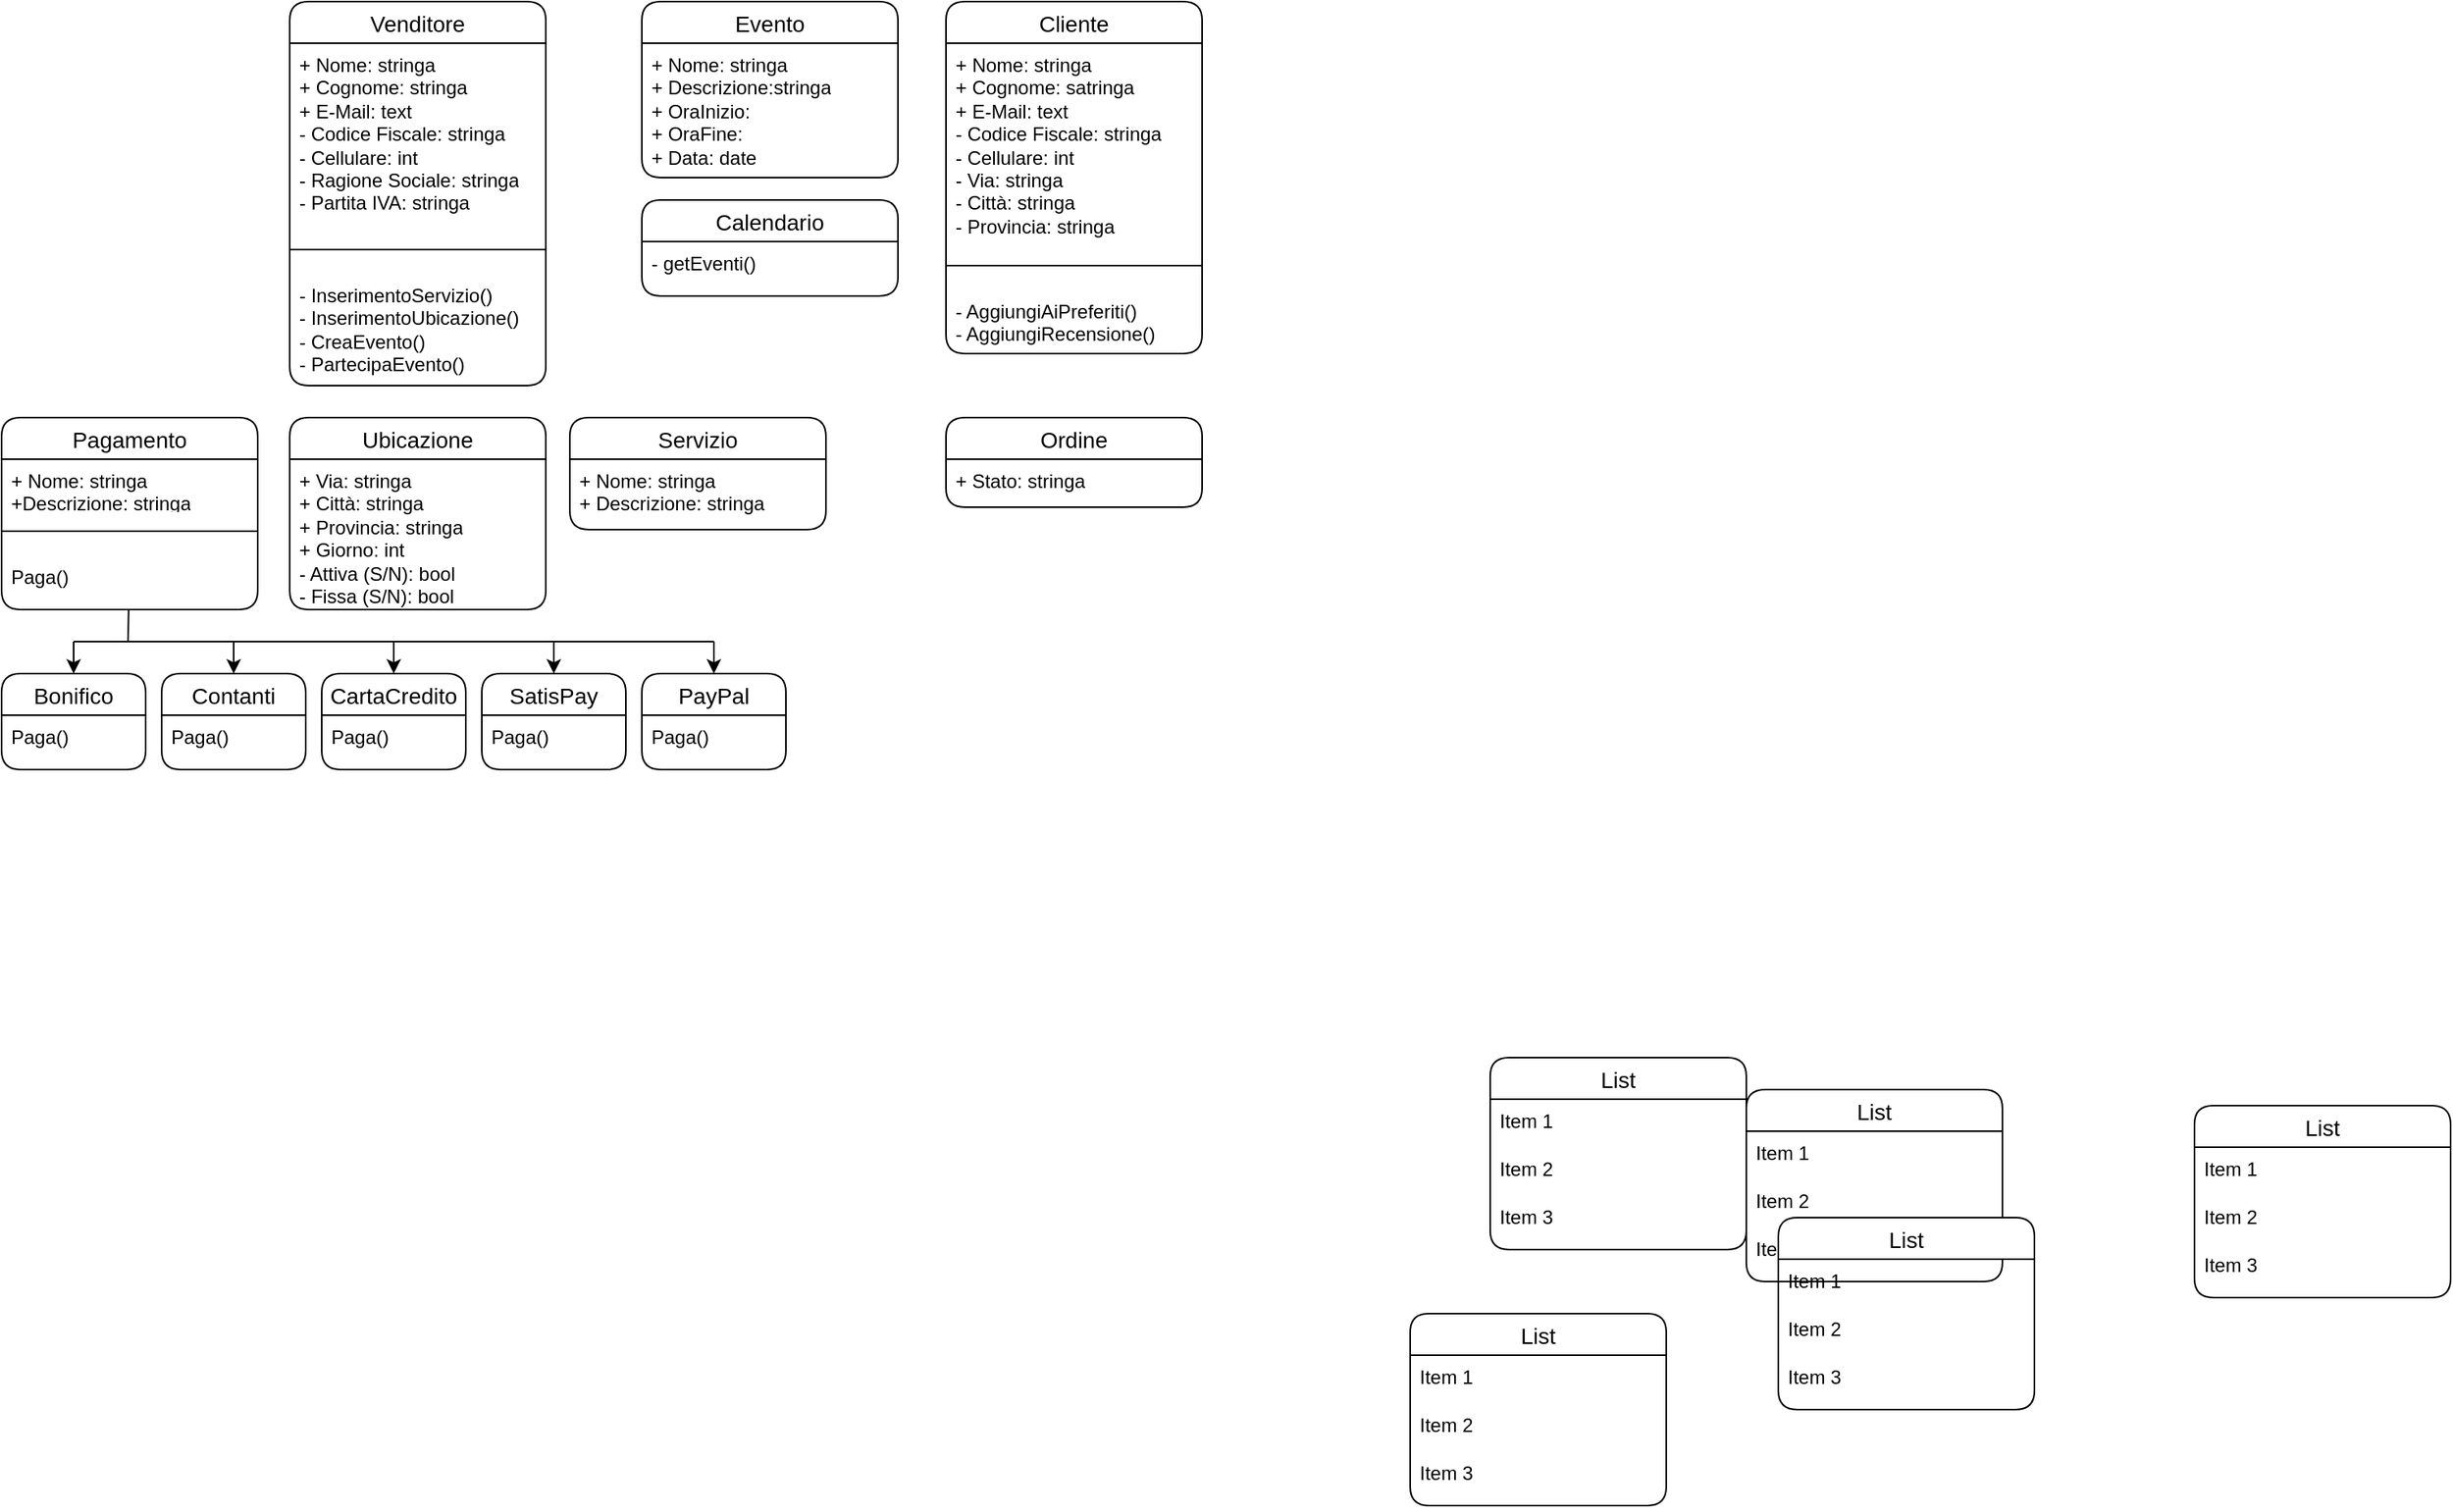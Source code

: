 <mxfile version="24.4.0" type="device">
  <diagram id="R2lEEEUBdFMjLlhIrx00" name="Page-1">
    <mxGraphModel dx="2177" dy="797" grid="1" gridSize="10" guides="1" tooltips="1" connect="1" arrows="1" fold="1" page="1" pageScale="1" pageWidth="850" pageHeight="1100" math="0" shadow="0" extFonts="Permanent Marker^https://fonts.googleapis.com/css?family=Permanent+Marker">
      <root>
        <mxCell id="0" />
        <mxCell id="1" parent="0" />
        <mxCell id="ZV97j1tld4-GT4euIs2s-189" value="List" style="swimlane;fontStyle=0;childLayout=stackLayout;horizontal=1;startSize=26;horizontalStack=0;resizeParent=1;resizeParentMax=0;resizeLast=0;collapsible=1;marginBottom=0;align=center;fontSize=14;rounded=1;" parent="1" vertex="1">
          <mxGeometry x="310" y="810" width="160" height="120" as="geometry" />
        </mxCell>
        <mxCell id="ZV97j1tld4-GT4euIs2s-190" value="Item 1" style="text;strokeColor=none;fillColor=none;spacingLeft=4;spacingRight=4;overflow=hidden;rotatable=0;points=[[0,0.5],[1,0.5]];portConstraint=eastwest;fontSize=12;whiteSpace=wrap;html=1;" parent="ZV97j1tld4-GT4euIs2s-189" vertex="1">
          <mxGeometry y="26" width="160" height="30" as="geometry" />
        </mxCell>
        <mxCell id="ZV97j1tld4-GT4euIs2s-191" value="Item 2" style="text;strokeColor=none;fillColor=none;spacingLeft=4;spacingRight=4;overflow=hidden;rotatable=0;points=[[0,0.5],[1,0.5]];portConstraint=eastwest;fontSize=12;whiteSpace=wrap;html=1;" parent="ZV97j1tld4-GT4euIs2s-189" vertex="1">
          <mxGeometry y="56" width="160" height="30" as="geometry" />
        </mxCell>
        <mxCell id="ZV97j1tld4-GT4euIs2s-192" value="Item 3" style="text;strokeColor=none;fillColor=none;spacingLeft=4;spacingRight=4;overflow=hidden;rotatable=0;points=[[0,0.5],[1,0.5]];portConstraint=eastwest;fontSize=12;whiteSpace=wrap;html=1;rounded=1;glass=0;sketch=1;curveFitting=1;jiggle=2;" parent="ZV97j1tld4-GT4euIs2s-189" vertex="1">
          <mxGeometry y="86" width="160" height="34" as="geometry" />
        </mxCell>
        <mxCell id="ZV97j1tld4-GT4euIs2s-198" value="Evento" style="swimlane;fontStyle=0;childLayout=stackLayout;horizontal=1;startSize=26;horizontalStack=0;resizeParent=1;resizeParentMax=0;resizeLast=0;collapsible=1;marginBottom=0;align=center;fontSize=14;rounded=1;" parent="1" vertex="1">
          <mxGeometry x="-380" y="130" width="160" height="110" as="geometry" />
        </mxCell>
        <mxCell id="ZV97j1tld4-GT4euIs2s-199" value="+ Nome: stringa&lt;div&gt;+ Descrizione:stringa&lt;/div&gt;&lt;div&gt;+ OraInizio:&lt;/div&gt;&lt;div&gt;+ OraFine:&lt;/div&gt;&lt;div&gt;+ Data: date&lt;/div&gt;" style="text;strokeColor=none;fillColor=none;spacingLeft=4;spacingRight=4;overflow=hidden;rotatable=0;points=[[0,0.5],[1,0.5]];portConstraint=eastwest;fontSize=12;whiteSpace=wrap;html=1;" parent="ZV97j1tld4-GT4euIs2s-198" vertex="1">
          <mxGeometry y="26" width="160" height="84" as="geometry" />
        </mxCell>
        <mxCell id="ZV97j1tld4-GT4euIs2s-202" value="List" style="swimlane;fontStyle=0;childLayout=stackLayout;horizontal=1;startSize=26;horizontalStack=0;resizeParent=1;resizeParentMax=0;resizeLast=0;collapsible=1;marginBottom=0;align=center;fontSize=14;rounded=1;" parent="1" vertex="1">
          <mxGeometry x="100" y="950" width="160" height="120" as="geometry" />
        </mxCell>
        <mxCell id="ZV97j1tld4-GT4euIs2s-203" value="Item 1" style="text;strokeColor=none;fillColor=none;spacingLeft=4;spacingRight=4;overflow=hidden;rotatable=0;points=[[0,0.5],[1,0.5]];portConstraint=eastwest;fontSize=12;whiteSpace=wrap;html=1;" parent="ZV97j1tld4-GT4euIs2s-202" vertex="1">
          <mxGeometry y="26" width="160" height="30" as="geometry" />
        </mxCell>
        <mxCell id="ZV97j1tld4-GT4euIs2s-204" value="Item 2" style="text;strokeColor=none;fillColor=none;spacingLeft=4;spacingRight=4;overflow=hidden;rotatable=0;points=[[0,0.5],[1,0.5]];portConstraint=eastwest;fontSize=12;whiteSpace=wrap;html=1;" parent="ZV97j1tld4-GT4euIs2s-202" vertex="1">
          <mxGeometry y="56" width="160" height="30" as="geometry" />
        </mxCell>
        <mxCell id="ZV97j1tld4-GT4euIs2s-205" value="Item 3" style="text;strokeColor=none;fillColor=none;spacingLeft=4;spacingRight=4;overflow=hidden;rotatable=0;points=[[0,0.5],[1,0.5]];portConstraint=eastwest;fontSize=12;whiteSpace=wrap;html=1;rounded=1;glass=0;sketch=1;curveFitting=1;jiggle=2;" parent="ZV97j1tld4-GT4euIs2s-202" vertex="1">
          <mxGeometry y="86" width="160" height="34" as="geometry" />
        </mxCell>
        <mxCell id="ZV97j1tld4-GT4euIs2s-206" value="Cliente" style="swimlane;fontStyle=0;childLayout=stackLayout;horizontal=1;startSize=26;horizontalStack=0;resizeParent=1;resizeParentMax=0;resizeLast=0;collapsible=1;marginBottom=0;align=center;fontSize=14;rounded=1;" parent="1" vertex="1">
          <mxGeometry x="-190" y="130" width="160" height="220" as="geometry" />
        </mxCell>
        <mxCell id="ZV97j1tld4-GT4euIs2s-207" value="+ Nome: stringa&lt;div&gt;+ Cognome: satringa&lt;/div&gt;&lt;div&gt;+ E-Mail: text&lt;/div&gt;&lt;div&gt;- Codice Fiscale: stringa&lt;/div&gt;&lt;div&gt;- Cellulare: int&lt;/div&gt;&lt;div&gt;- Via: stringa&lt;/div&gt;&lt;div&gt;- Città: stringa&lt;/div&gt;&lt;div&gt;- Provincia: stringa&lt;/div&gt;" style="text;strokeColor=none;fillColor=none;spacingLeft=4;spacingRight=4;overflow=hidden;rotatable=0;points=[[0,0.5],[1,0.5]];portConstraint=eastwest;fontSize=12;whiteSpace=wrap;html=1;" parent="ZV97j1tld4-GT4euIs2s-206" vertex="1">
          <mxGeometry y="26" width="160" height="124" as="geometry" />
        </mxCell>
        <mxCell id="ZV97j1tld4-GT4euIs2s-208" value="&amp;nbsp;" style="text;strokeColor=none;fillColor=none;spacingLeft=4;spacingRight=4;overflow=hidden;rotatable=0;points=[[0,0.5],[1,0.5]];portConstraint=eastwest;fontSize=12;whiteSpace=wrap;html=1;" parent="ZV97j1tld4-GT4euIs2s-206" vertex="1">
          <mxGeometry y="150" width="160" height="30" as="geometry" />
        </mxCell>
        <mxCell id="ZV97j1tld4-GT4euIs2s-209" value="- AggiungiAiPreferiti()&lt;div&gt;- AggiungiRecensione()&lt;br&gt;&lt;/div&gt;" style="text;strokeColor=none;fillColor=none;spacingLeft=4;spacingRight=4;overflow=hidden;rotatable=0;points=[[0,0.5],[1,0.5]];portConstraint=eastwest;fontSize=12;whiteSpace=wrap;html=1;rounded=1;glass=0;sketch=1;curveFitting=1;jiggle=2;" parent="ZV97j1tld4-GT4euIs2s-206" vertex="1">
          <mxGeometry y="180" width="160" height="40" as="geometry" />
        </mxCell>
        <mxCell id="2pnQEgeZLrab80hULNss-3" value="" style="endArrow=none;html=1;rounded=0;entryX=1;entryY=0.5;entryDx=0;entryDy=0;exitX=0;exitY=0.5;exitDx=0;exitDy=0;" edge="1" parent="ZV97j1tld4-GT4euIs2s-206" source="ZV97j1tld4-GT4euIs2s-208" target="ZV97j1tld4-GT4euIs2s-208">
          <mxGeometry width="50" height="50" relative="1" as="geometry">
            <mxPoint x="-315" y="160" as="sourcePoint" />
            <mxPoint x="-265" y="110" as="targetPoint" />
          </mxGeometry>
        </mxCell>
        <mxCell id="ZV97j1tld4-GT4euIs2s-210" value="Ordine" style="swimlane;fontStyle=0;childLayout=stackLayout;horizontal=1;startSize=26;horizontalStack=0;resizeParent=1;resizeParentMax=0;resizeLast=0;collapsible=1;marginBottom=0;align=center;fontSize=14;rounded=1;" parent="1" vertex="1">
          <mxGeometry x="-190" y="390" width="160" height="56" as="geometry" />
        </mxCell>
        <mxCell id="ZV97j1tld4-GT4euIs2s-211" value="+ Stato: stringa" style="text;strokeColor=none;fillColor=none;spacingLeft=4;spacingRight=4;overflow=hidden;rotatable=0;points=[[0,0.5],[1,0.5]];portConstraint=eastwest;fontSize=12;whiteSpace=wrap;html=1;" parent="ZV97j1tld4-GT4euIs2s-210" vertex="1">
          <mxGeometry y="26" width="160" height="30" as="geometry" />
        </mxCell>
        <mxCell id="ZV97j1tld4-GT4euIs2s-214" value="List" style="swimlane;fontStyle=0;childLayout=stackLayout;horizontal=1;startSize=26;horizontalStack=0;resizeParent=1;resizeParentMax=0;resizeLast=0;collapsible=1;marginBottom=0;align=center;fontSize=14;rounded=1;" parent="1" vertex="1">
          <mxGeometry x="150" y="790" width="160" height="120" as="geometry" />
        </mxCell>
        <mxCell id="ZV97j1tld4-GT4euIs2s-215" value="Item 1" style="text;strokeColor=none;fillColor=none;spacingLeft=4;spacingRight=4;overflow=hidden;rotatable=0;points=[[0,0.5],[1,0.5]];portConstraint=eastwest;fontSize=12;whiteSpace=wrap;html=1;" parent="ZV97j1tld4-GT4euIs2s-214" vertex="1">
          <mxGeometry y="26" width="160" height="30" as="geometry" />
        </mxCell>
        <mxCell id="ZV97j1tld4-GT4euIs2s-216" value="Item 2" style="text;strokeColor=none;fillColor=none;spacingLeft=4;spacingRight=4;overflow=hidden;rotatable=0;points=[[0,0.5],[1,0.5]];portConstraint=eastwest;fontSize=12;whiteSpace=wrap;html=1;" parent="ZV97j1tld4-GT4euIs2s-214" vertex="1">
          <mxGeometry y="56" width="160" height="30" as="geometry" />
        </mxCell>
        <mxCell id="ZV97j1tld4-GT4euIs2s-217" value="Item 3" style="text;strokeColor=none;fillColor=none;spacingLeft=4;spacingRight=4;overflow=hidden;rotatable=0;points=[[0,0.5],[1,0.5]];portConstraint=eastwest;fontSize=12;whiteSpace=wrap;html=1;rounded=1;glass=0;sketch=1;curveFitting=1;jiggle=2;" parent="ZV97j1tld4-GT4euIs2s-214" vertex="1">
          <mxGeometry y="86" width="160" height="34" as="geometry" />
        </mxCell>
        <mxCell id="ZV97j1tld4-GT4euIs2s-218" value="List" style="swimlane;fontStyle=0;childLayout=stackLayout;horizontal=1;startSize=26;horizontalStack=0;resizeParent=1;resizeParentMax=0;resizeLast=0;collapsible=1;marginBottom=0;align=center;fontSize=14;rounded=1;" parent="1" vertex="1">
          <mxGeometry x="590" y="820" width="160" height="120" as="geometry" />
        </mxCell>
        <mxCell id="ZV97j1tld4-GT4euIs2s-219" value="Item 1" style="text;strokeColor=none;fillColor=none;spacingLeft=4;spacingRight=4;overflow=hidden;rotatable=0;points=[[0,0.5],[1,0.5]];portConstraint=eastwest;fontSize=12;whiteSpace=wrap;html=1;" parent="ZV97j1tld4-GT4euIs2s-218" vertex="1">
          <mxGeometry y="26" width="160" height="30" as="geometry" />
        </mxCell>
        <mxCell id="ZV97j1tld4-GT4euIs2s-220" value="Item 2" style="text;strokeColor=none;fillColor=none;spacingLeft=4;spacingRight=4;overflow=hidden;rotatable=0;points=[[0,0.5],[1,0.5]];portConstraint=eastwest;fontSize=12;whiteSpace=wrap;html=1;" parent="ZV97j1tld4-GT4euIs2s-218" vertex="1">
          <mxGeometry y="56" width="160" height="30" as="geometry" />
        </mxCell>
        <mxCell id="ZV97j1tld4-GT4euIs2s-221" value="Item 3" style="text;strokeColor=none;fillColor=none;spacingLeft=4;spacingRight=4;overflow=hidden;rotatable=0;points=[[0,0.5],[1,0.5]];portConstraint=eastwest;fontSize=12;whiteSpace=wrap;html=1;rounded=1;glass=0;sketch=1;curveFitting=1;jiggle=2;" parent="ZV97j1tld4-GT4euIs2s-218" vertex="1">
          <mxGeometry y="86" width="160" height="34" as="geometry" />
        </mxCell>
        <mxCell id="ZV97j1tld4-GT4euIs2s-222" value="List" style="swimlane;fontStyle=0;childLayout=stackLayout;horizontal=1;startSize=26;horizontalStack=0;resizeParent=1;resizeParentMax=0;resizeLast=0;collapsible=1;marginBottom=0;align=center;fontSize=14;rounded=1;" parent="1" vertex="1">
          <mxGeometry x="330" y="890" width="160" height="120" as="geometry" />
        </mxCell>
        <mxCell id="ZV97j1tld4-GT4euIs2s-223" value="Item 1" style="text;strokeColor=none;fillColor=none;spacingLeft=4;spacingRight=4;overflow=hidden;rotatable=0;points=[[0,0.5],[1,0.5]];portConstraint=eastwest;fontSize=12;whiteSpace=wrap;html=1;" parent="ZV97j1tld4-GT4euIs2s-222" vertex="1">
          <mxGeometry y="26" width="160" height="30" as="geometry" />
        </mxCell>
        <mxCell id="ZV97j1tld4-GT4euIs2s-224" value="Item 2" style="text;strokeColor=none;fillColor=none;spacingLeft=4;spacingRight=4;overflow=hidden;rotatable=0;points=[[0,0.5],[1,0.5]];portConstraint=eastwest;fontSize=12;whiteSpace=wrap;html=1;" parent="ZV97j1tld4-GT4euIs2s-222" vertex="1">
          <mxGeometry y="56" width="160" height="30" as="geometry" />
        </mxCell>
        <mxCell id="ZV97j1tld4-GT4euIs2s-225" value="Item 3" style="text;strokeColor=none;fillColor=none;spacingLeft=4;spacingRight=4;overflow=hidden;rotatable=0;points=[[0,0.5],[1,0.5]];portConstraint=eastwest;fontSize=12;whiteSpace=wrap;html=1;rounded=1;glass=0;sketch=1;curveFitting=1;jiggle=2;" parent="ZV97j1tld4-GT4euIs2s-222" vertex="1">
          <mxGeometry y="86" width="160" height="34" as="geometry" />
        </mxCell>
        <mxCell id="ZV97j1tld4-GT4euIs2s-230" value="Calendario" style="swimlane;fontStyle=0;childLayout=stackLayout;horizontal=1;startSize=26;horizontalStack=0;resizeParent=1;resizeParentMax=0;resizeLast=0;collapsible=1;marginBottom=0;align=center;fontSize=14;rounded=1;" parent="1" vertex="1">
          <mxGeometry x="-380" y="254" width="160" height="60" as="geometry" />
        </mxCell>
        <mxCell id="ZV97j1tld4-GT4euIs2s-233" value="- getEventi()" style="text;strokeColor=none;fillColor=none;spacingLeft=4;spacingRight=4;overflow=hidden;rotatable=0;points=[[0,0.5],[1,0.5]];portConstraint=eastwest;fontSize=12;whiteSpace=wrap;html=1;rounded=1;glass=0;sketch=1;curveFitting=1;jiggle=2;" parent="ZV97j1tld4-GT4euIs2s-230" vertex="1">
          <mxGeometry y="26" width="160" height="34" as="geometry" />
        </mxCell>
        <mxCell id="ZV97j1tld4-GT4euIs2s-234" value="Bonifico" style="swimlane;fontStyle=0;childLayout=stackLayout;horizontal=1;startSize=26;horizontalStack=0;resizeParent=1;resizeParentMax=0;resizeLast=0;collapsible=1;marginBottom=0;align=center;fontSize=14;rounded=1;" parent="1" vertex="1">
          <mxGeometry x="-780" y="550" width="90" height="60" as="geometry">
            <mxRectangle x="-780" y="360" width="60" height="30" as="alternateBounds" />
          </mxGeometry>
        </mxCell>
        <mxCell id="ZV97j1tld4-GT4euIs2s-237" value="Paga()" style="text;strokeColor=none;fillColor=none;spacingLeft=4;spacingRight=4;overflow=hidden;rotatable=0;points=[[0,0.5],[1,0.5]];portConstraint=eastwest;fontSize=12;whiteSpace=wrap;html=1;rounded=1;glass=0;sketch=1;curveFitting=1;jiggle=2;" parent="ZV97j1tld4-GT4euIs2s-234" vertex="1">
          <mxGeometry y="26" width="90" height="34" as="geometry" />
        </mxCell>
        <mxCell id="ZV97j1tld4-GT4euIs2s-242" value="Ubicazione" style="swimlane;fontStyle=0;childLayout=stackLayout;horizontal=1;startSize=26;horizontalStack=0;resizeParent=1;resizeParentMax=0;resizeLast=0;collapsible=1;marginBottom=0;align=center;fontSize=14;rounded=1;" parent="1" vertex="1">
          <mxGeometry x="-600" y="390" width="160" height="120" as="geometry" />
        </mxCell>
        <mxCell id="ZV97j1tld4-GT4euIs2s-243" value="+ Via: stringa&lt;div&gt;+ Città: stringa&lt;/div&gt;&lt;div&gt;+ Provincia: stringa&lt;/div&gt;&lt;div&gt;+ Giorno: int&lt;/div&gt;&lt;div&gt;- Attiva (S/N): bool&lt;/div&gt;&lt;div&gt;- Fissa (S/N): bool&lt;/div&gt;&lt;div&gt;&lt;br&gt;&lt;/div&gt;" style="text;strokeColor=none;fillColor=none;spacingLeft=4;spacingRight=4;overflow=hidden;rotatable=0;points=[[0,0.5],[1,0.5]];portConstraint=eastwest;fontSize=12;whiteSpace=wrap;html=1;" parent="ZV97j1tld4-GT4euIs2s-242" vertex="1">
          <mxGeometry y="26" width="160" height="94" as="geometry" />
        </mxCell>
        <mxCell id="ZV97j1tld4-GT4euIs2s-246" value="Pagamento" style="swimlane;fontStyle=0;childLayout=stackLayout;horizontal=1;startSize=26;horizontalStack=0;resizeParent=1;resizeParentMax=0;resizeLast=0;collapsible=1;marginBottom=0;align=center;fontSize=14;rounded=1;" parent="1" vertex="1">
          <mxGeometry x="-780" y="390" width="160" height="120" as="geometry" />
        </mxCell>
        <mxCell id="ZV97j1tld4-GT4euIs2s-247" value="+ Nome: stringa&lt;div&gt;+Descrizione: stringa&lt;/div&gt;" style="text;strokeColor=none;fillColor=none;spacingLeft=4;spacingRight=4;overflow=hidden;rotatable=0;points=[[0,0.5],[1,0.5]];portConstraint=eastwest;fontSize=12;whiteSpace=wrap;html=1;" parent="ZV97j1tld4-GT4euIs2s-246" vertex="1">
          <mxGeometry y="26" width="160" height="30" as="geometry" />
        </mxCell>
        <mxCell id="ZV97j1tld4-GT4euIs2s-248" value="&amp;nbsp;" style="text;strokeColor=none;fillColor=none;spacingLeft=4;spacingRight=4;overflow=hidden;rotatable=0;points=[[0,0.5],[1,0.5]];portConstraint=eastwest;fontSize=12;whiteSpace=wrap;html=1;" parent="ZV97j1tld4-GT4euIs2s-246" vertex="1">
          <mxGeometry y="56" width="160" height="30" as="geometry" />
        </mxCell>
        <mxCell id="ZV97j1tld4-GT4euIs2s-249" value="Paga()" style="text;strokeColor=none;fillColor=none;spacingLeft=4;spacingRight=4;overflow=hidden;rotatable=0;points=[[0,0.5],[1,0.5]];portConstraint=eastwest;fontSize=12;whiteSpace=wrap;html=1;rounded=1;glass=0;sketch=1;curveFitting=1;jiggle=2;" parent="ZV97j1tld4-GT4euIs2s-246" vertex="1">
          <mxGeometry y="86" width="160" height="34" as="geometry" />
        </mxCell>
        <mxCell id="ZV97j1tld4-GT4euIs2s-280" value="" style="endArrow=none;html=1;rounded=0;exitX=0;exitY=0.5;exitDx=0;exitDy=0;entryX=1;entryY=0.5;entryDx=0;entryDy=0;" parent="ZV97j1tld4-GT4euIs2s-246" source="ZV97j1tld4-GT4euIs2s-248" target="ZV97j1tld4-GT4euIs2s-248" edge="1">
          <mxGeometry width="50" height="50" relative="1" as="geometry">
            <mxPoint x="70" y="130" as="sourcePoint" />
            <mxPoint x="120" y="80" as="targetPoint" />
          </mxGeometry>
        </mxCell>
        <mxCell id="ZV97j1tld4-GT4euIs2s-250" value="Servizio" style="swimlane;fontStyle=0;childLayout=stackLayout;horizontal=1;startSize=26;horizontalStack=0;resizeParent=1;resizeParentMax=0;resizeLast=0;collapsible=1;marginBottom=0;align=center;fontSize=14;rounded=1;" parent="1" vertex="1">
          <mxGeometry x="-425" y="390" width="160" height="70" as="geometry" />
        </mxCell>
        <mxCell id="ZV97j1tld4-GT4euIs2s-251" value="+ Nome: stringa&lt;div&gt;+ Descrizione: stringa&lt;/div&gt;" style="text;strokeColor=none;fillColor=none;spacingLeft=4;spacingRight=4;overflow=hidden;rotatable=0;points=[[0,0.5],[1,0.5]];portConstraint=eastwest;fontSize=12;whiteSpace=wrap;html=1;" parent="ZV97j1tld4-GT4euIs2s-250" vertex="1">
          <mxGeometry y="26" width="160" height="44" as="geometry" />
        </mxCell>
        <mxCell id="ZV97j1tld4-GT4euIs2s-254" value="Venditore" style="swimlane;fontStyle=0;childLayout=stackLayout;horizontal=1;startSize=26;horizontalStack=0;resizeParent=1;resizeParentMax=0;resizeLast=0;collapsible=1;marginBottom=0;align=center;fontSize=14;rounded=1;" parent="1" vertex="1">
          <mxGeometry x="-600" y="130" width="160" height="240" as="geometry" />
        </mxCell>
        <mxCell id="ZV97j1tld4-GT4euIs2s-255" value="+ Nome: stringa&lt;div&gt;+ Cognome: stringa&lt;/div&gt;&lt;div&gt;+ E-Mail: text&lt;/div&gt;&lt;div&gt;- Codice Fiscale: stringa&lt;/div&gt;&lt;div&gt;- Cellulare: int&lt;/div&gt;&lt;div&gt;- Ragione Sociale: stringa&lt;/div&gt;&lt;div&gt;- Partita IVA: stringa&lt;/div&gt;" style="text;strokeColor=none;fillColor=none;spacingLeft=4;spacingRight=4;overflow=hidden;rotatable=0;points=[[0,0.5],[1,0.5]];portConstraint=eastwest;fontSize=12;whiteSpace=wrap;html=1;" parent="ZV97j1tld4-GT4euIs2s-254" vertex="1">
          <mxGeometry y="26" width="160" height="114" as="geometry" />
        </mxCell>
        <mxCell id="ZV97j1tld4-GT4euIs2s-256" value="&amp;nbsp;" style="text;strokeColor=none;fillColor=none;spacingLeft=4;spacingRight=4;overflow=hidden;rotatable=0;points=[[0,0.5],[1,0.5]];portConstraint=eastwest;fontSize=12;whiteSpace=wrap;html=1;" parent="ZV97j1tld4-GT4euIs2s-254" vertex="1">
          <mxGeometry y="140" width="160" height="30" as="geometry" />
        </mxCell>
        <mxCell id="ZV97j1tld4-GT4euIs2s-257" value="- InserimentoServizio()&lt;div&gt;- InserimentoUbicazione()&lt;/div&gt;&lt;div&gt;- CreaEvento()&lt;/div&gt;&lt;div&gt;- PartecipaEvento()&lt;/div&gt;" style="text;strokeColor=none;fillColor=none;spacingLeft=4;spacingRight=4;overflow=hidden;rotatable=0;points=[[0,0.5],[1,0.5]];portConstraint=eastwest;fontSize=12;whiteSpace=wrap;html=1;rounded=1;glass=0;sketch=1;curveFitting=1;jiggle=2;" parent="ZV97j1tld4-GT4euIs2s-254" vertex="1">
          <mxGeometry y="170" width="160" height="70" as="geometry" />
        </mxCell>
        <mxCell id="ZV97j1tld4-GT4euIs2s-277" value="" style="endArrow=none;html=1;rounded=0;exitX=0;exitY=0.5;exitDx=0;exitDy=0;entryX=1;entryY=0.5;entryDx=0;entryDy=0;" parent="ZV97j1tld4-GT4euIs2s-254" source="ZV97j1tld4-GT4euIs2s-256" target="ZV97j1tld4-GT4euIs2s-256" edge="1">
          <mxGeometry width="50" height="50" relative="1" as="geometry">
            <mxPoint x="10" y="150" as="sourcePoint" />
            <mxPoint x="60" y="100" as="targetPoint" />
          </mxGeometry>
        </mxCell>
        <mxCell id="ZV97j1tld4-GT4euIs2s-261" value="Contanti" style="swimlane;fontStyle=0;childLayout=stackLayout;horizontal=1;startSize=26;horizontalStack=0;resizeParent=1;resizeParentMax=0;resizeLast=0;collapsible=1;marginBottom=0;align=center;fontSize=14;rounded=1;" parent="1" vertex="1">
          <mxGeometry x="-680" y="550" width="90" height="60" as="geometry">
            <mxRectangle x="-780" y="360" width="60" height="30" as="alternateBounds" />
          </mxGeometry>
        </mxCell>
        <mxCell id="ZV97j1tld4-GT4euIs2s-263" value="Paga()" style="text;strokeColor=none;fillColor=none;spacingLeft=4;spacingRight=4;overflow=hidden;rotatable=0;points=[[0,0.5],[1,0.5]];portConstraint=eastwest;fontSize=12;whiteSpace=wrap;html=1;rounded=1;glass=0;sketch=1;curveFitting=1;jiggle=2;" parent="ZV97j1tld4-GT4euIs2s-261" vertex="1">
          <mxGeometry y="26" width="90" height="34" as="geometry" />
        </mxCell>
        <mxCell id="ZV97j1tld4-GT4euIs2s-265" value="CartaCredito" style="swimlane;fontStyle=0;childLayout=stackLayout;horizontal=1;startSize=26;horizontalStack=0;resizeParent=1;resizeParentMax=0;resizeLast=0;collapsible=1;marginBottom=0;align=center;fontSize=14;rounded=1;" parent="1" vertex="1">
          <mxGeometry x="-580" y="550" width="90" height="60" as="geometry">
            <mxRectangle x="-780" y="360" width="60" height="30" as="alternateBounds" />
          </mxGeometry>
        </mxCell>
        <mxCell id="ZV97j1tld4-GT4euIs2s-267" value="Paga()" style="text;strokeColor=none;fillColor=none;spacingLeft=4;spacingRight=4;overflow=hidden;rotatable=0;points=[[0,0.5],[1,0.5]];portConstraint=eastwest;fontSize=12;whiteSpace=wrap;html=1;rounded=1;glass=0;sketch=1;curveFitting=1;jiggle=2;" parent="ZV97j1tld4-GT4euIs2s-265" vertex="1">
          <mxGeometry y="26" width="90" height="34" as="geometry" />
        </mxCell>
        <mxCell id="ZV97j1tld4-GT4euIs2s-269" value="SatisPay" style="swimlane;fontStyle=0;childLayout=stackLayout;horizontal=1;startSize=26;horizontalStack=0;resizeParent=1;resizeParentMax=0;resizeLast=0;collapsible=1;marginBottom=0;align=center;fontSize=14;rounded=1;" parent="1" vertex="1">
          <mxGeometry x="-480" y="550" width="90" height="60" as="geometry">
            <mxRectangle x="-780" y="360" width="60" height="30" as="alternateBounds" />
          </mxGeometry>
        </mxCell>
        <mxCell id="ZV97j1tld4-GT4euIs2s-271" value="Paga()" style="text;strokeColor=none;fillColor=none;spacingLeft=4;spacingRight=4;overflow=hidden;rotatable=0;points=[[0,0.5],[1,0.5]];portConstraint=eastwest;fontSize=12;whiteSpace=wrap;html=1;rounded=1;glass=0;sketch=1;curveFitting=1;jiggle=2;" parent="ZV97j1tld4-GT4euIs2s-269" vertex="1">
          <mxGeometry y="26" width="90" height="34" as="geometry" />
        </mxCell>
        <mxCell id="ZV97j1tld4-GT4euIs2s-273" value="PayPal" style="swimlane;fontStyle=0;childLayout=stackLayout;horizontal=1;startSize=26;horizontalStack=0;resizeParent=1;resizeParentMax=0;resizeLast=0;collapsible=1;marginBottom=0;align=center;fontSize=14;rounded=1;" parent="1" vertex="1">
          <mxGeometry x="-380" y="550" width="90" height="60" as="geometry">
            <mxRectangle x="-780" y="360" width="60" height="30" as="alternateBounds" />
          </mxGeometry>
        </mxCell>
        <mxCell id="ZV97j1tld4-GT4euIs2s-275" value="Paga()" style="text;strokeColor=none;fillColor=none;spacingLeft=4;spacingRight=4;overflow=hidden;rotatable=0;points=[[0,0.5],[1,0.5]];portConstraint=eastwest;fontSize=12;whiteSpace=wrap;html=1;rounded=1;glass=0;sketch=1;curveFitting=1;jiggle=2;" parent="ZV97j1tld4-GT4euIs2s-273" vertex="1">
          <mxGeometry y="26" width="90" height="34" as="geometry" />
        </mxCell>
        <mxCell id="2pnQEgeZLrab80hULNss-4" value="" style="endArrow=none;html=1;rounded=0;" edge="1" parent="1">
          <mxGeometry width="50" height="50" relative="1" as="geometry">
            <mxPoint x="-735" y="530" as="sourcePoint" />
            <mxPoint x="-335" y="530" as="targetPoint" />
          </mxGeometry>
        </mxCell>
        <mxCell id="2pnQEgeZLrab80hULNss-5" value="" style="endArrow=classic;html=1;rounded=0;entryX=0.5;entryY=0;entryDx=0;entryDy=0;" edge="1" parent="1" target="ZV97j1tld4-GT4euIs2s-234">
          <mxGeometry width="50" height="50" relative="1" as="geometry">
            <mxPoint x="-735" y="530" as="sourcePoint" />
            <mxPoint x="-230" y="360" as="targetPoint" />
          </mxGeometry>
        </mxCell>
        <mxCell id="2pnQEgeZLrab80hULNss-6" value="" style="endArrow=classic;html=1;rounded=0;entryX=0.5;entryY=0;entryDx=0;entryDy=0;" edge="1" parent="1" target="ZV97j1tld4-GT4euIs2s-261">
          <mxGeometry width="50" height="50" relative="1" as="geometry">
            <mxPoint x="-635" y="530" as="sourcePoint" />
            <mxPoint x="-580" y="480" as="targetPoint" />
          </mxGeometry>
        </mxCell>
        <mxCell id="2pnQEgeZLrab80hULNss-7" value="" style="endArrow=classic;html=1;rounded=0;entryX=0.5;entryY=0;entryDx=0;entryDy=0;" edge="1" parent="1" target="ZV97j1tld4-GT4euIs2s-265">
          <mxGeometry width="50" height="50" relative="1" as="geometry">
            <mxPoint x="-535" y="530" as="sourcePoint" />
            <mxPoint x="-580" y="480" as="targetPoint" />
          </mxGeometry>
        </mxCell>
        <mxCell id="2pnQEgeZLrab80hULNss-8" value="" style="endArrow=classic;html=1;rounded=0;entryX=0.5;entryY=0;entryDx=0;entryDy=0;" edge="1" parent="1" target="ZV97j1tld4-GT4euIs2s-273">
          <mxGeometry width="50" height="50" relative="1" as="geometry">
            <mxPoint x="-335" y="530" as="sourcePoint" />
            <mxPoint x="-330" y="460" as="targetPoint" />
          </mxGeometry>
        </mxCell>
        <mxCell id="2pnQEgeZLrab80hULNss-9" value="" style="endArrow=classic;html=1;rounded=0;entryX=0.5;entryY=0;entryDx=0;entryDy=0;" edge="1" parent="1" target="ZV97j1tld4-GT4euIs2s-269">
          <mxGeometry width="50" height="50" relative="1" as="geometry">
            <mxPoint x="-435" y="530" as="sourcePoint" />
            <mxPoint x="-330" y="460" as="targetPoint" />
          </mxGeometry>
        </mxCell>
        <mxCell id="2pnQEgeZLrab80hULNss-10" value="" style="endArrow=none;html=1;rounded=0;exitX=0.496;exitY=1.01;exitDx=0;exitDy=0;exitPerimeter=0;" edge="1" parent="1" source="ZV97j1tld4-GT4euIs2s-249">
          <mxGeometry width="50" height="50" relative="1" as="geometry">
            <mxPoint x="-590" y="480" as="sourcePoint" />
            <mxPoint x="-701" y="530" as="targetPoint" />
          </mxGeometry>
        </mxCell>
      </root>
    </mxGraphModel>
  </diagram>
</mxfile>
